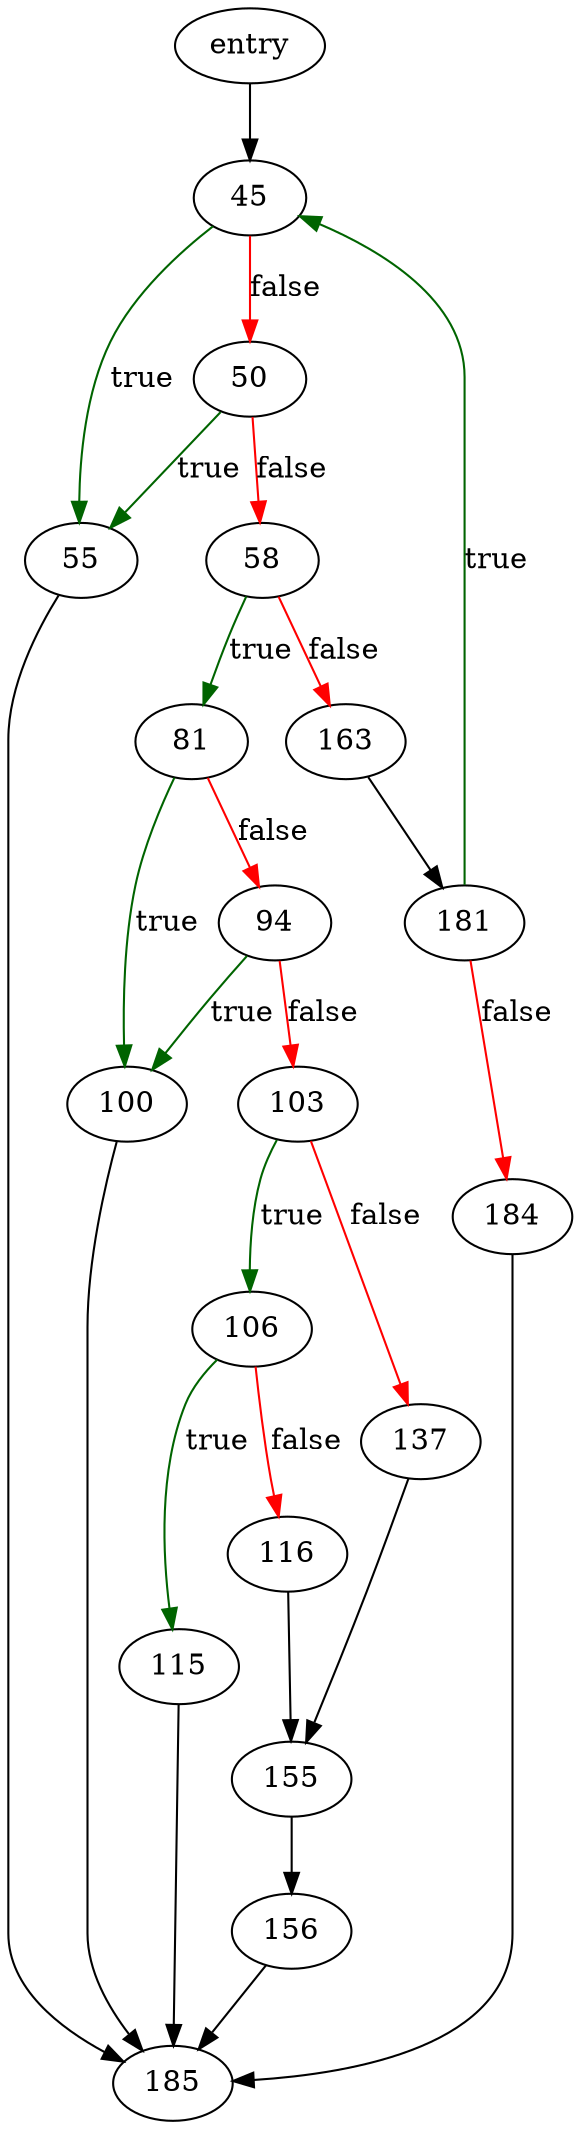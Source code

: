 digraph "pageFindSlot" {
	// Node definitions.
	3 [label=entry];
	45;
	50;
	55;
	58;
	81;
	94;
	100;
	103;
	106;
	115;
	116;
	137;
	155;
	156;
	163;
	181;
	184;
	185;

	// Edge definitions.
	3 -> 45;
	45 -> 50 [
		color=red
		label=false
	];
	45 -> 55 [
		color=darkgreen
		label=true
	];
	50 -> 55 [
		color=darkgreen
		label=true
	];
	50 -> 58 [
		color=red
		label=false
	];
	55 -> 185;
	58 -> 81 [
		color=darkgreen
		label=true
	];
	58 -> 163 [
		color=red
		label=false
	];
	81 -> 94 [
		color=red
		label=false
	];
	81 -> 100 [
		color=darkgreen
		label=true
	];
	94 -> 100 [
		color=darkgreen
		label=true
	];
	94 -> 103 [
		color=red
		label=false
	];
	100 -> 185;
	103 -> 106 [
		color=darkgreen
		label=true
	];
	103 -> 137 [
		color=red
		label=false
	];
	106 -> 115 [
		color=darkgreen
		label=true
	];
	106 -> 116 [
		color=red
		label=false
	];
	115 -> 185;
	116 -> 155;
	137 -> 155;
	155 -> 156;
	156 -> 185;
	163 -> 181;
	181 -> 45 [
		color=darkgreen
		label=true
	];
	181 -> 184 [
		color=red
		label=false
	];
	184 -> 185;
}